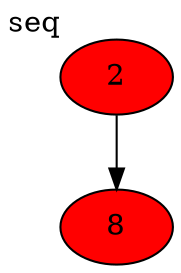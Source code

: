 strict digraph "main" {
	// Node definitions.
	2 [
		entry=true
		fillcolor=red
		style=filled
		xlabel="seq"
	];
	8 [
		fillcolor=red
		style=filled
	];

	// Edge definitions.
	2 -> 8;
}